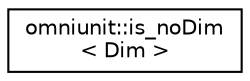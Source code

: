 digraph "Graphical Class Hierarchy"
{
  edge [fontname="Helvetica",fontsize="10",labelfontname="Helvetica",labelfontsize="10"];
  node [fontname="Helvetica",fontsize="10",shape=record];
  rankdir="LR";
  Node0 [label="omniunit::is_noDim\l\< Dim \>",height=0.2,width=0.4,color="black", fillcolor="white", style="filled",URL="$structomniunit_1_1is__noDim.html"];
}
